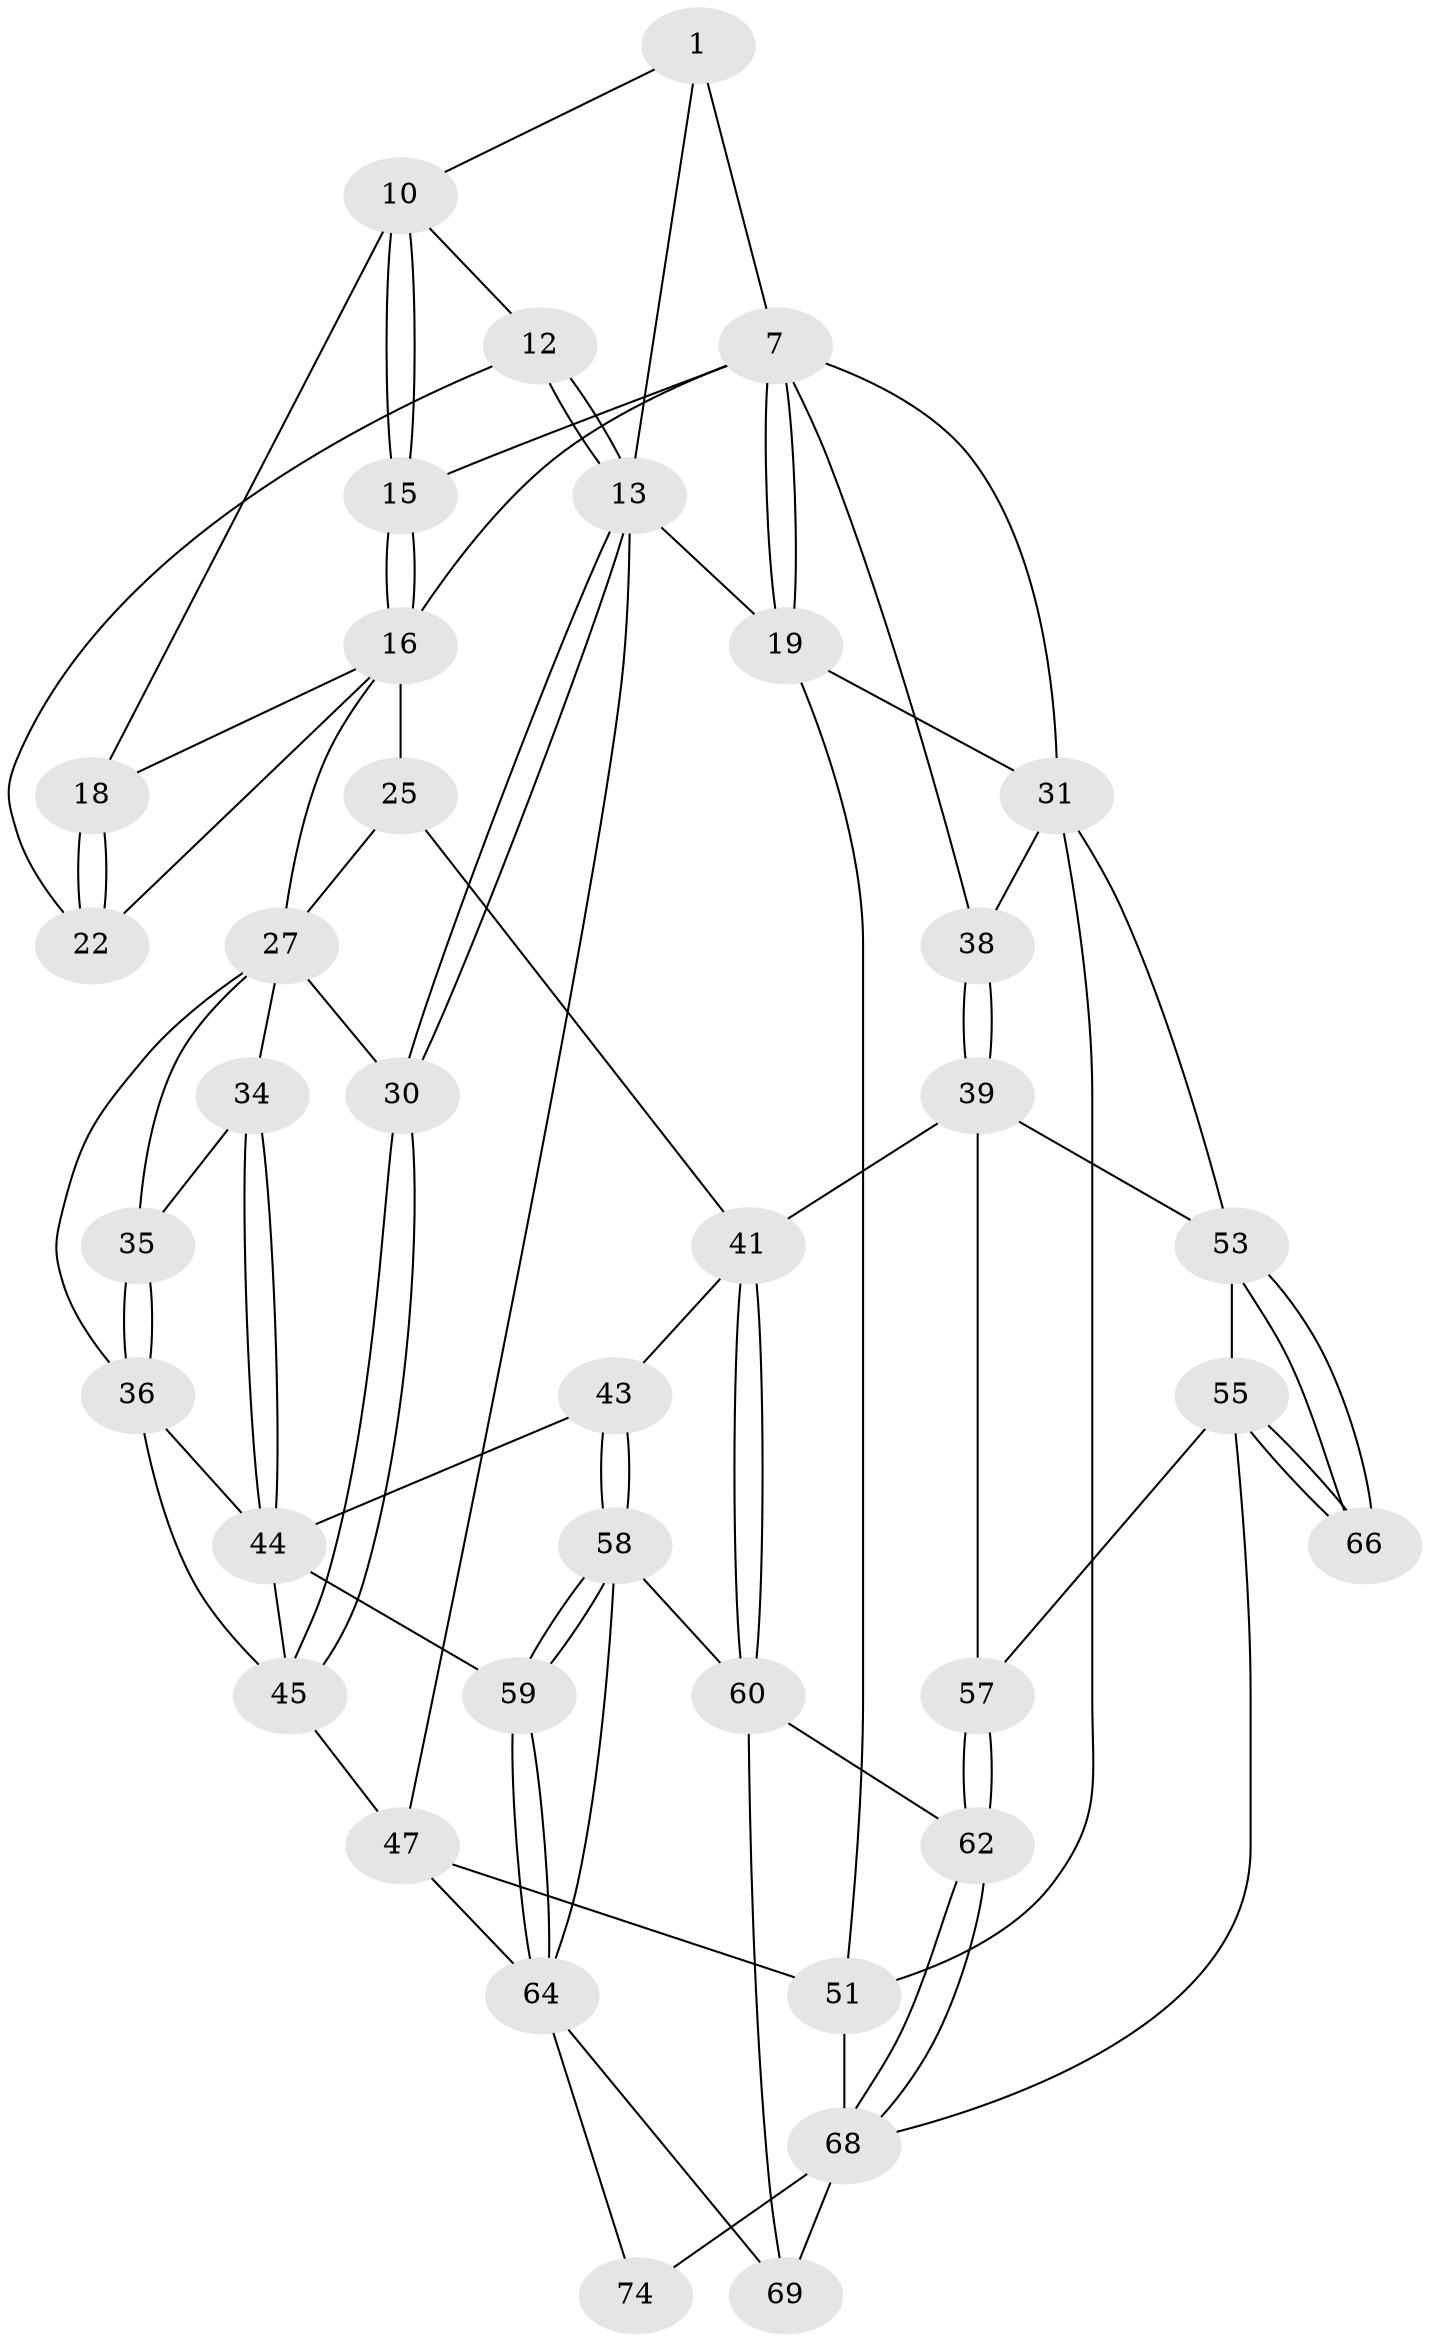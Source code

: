 // original degree distribution, {3: 0.02702702702702703, 4: 0.20270270270270271, 5: 0.5945945945945946, 6: 0.17567567567567569}
// Generated by graph-tools (version 1.1) at 2025/17/03/09/25 04:17:18]
// undirected, 37 vertices, 88 edges
graph export_dot {
graph [start="1"]
  node [color=gray90,style=filled];
  1 [pos="+0.4913276329592693+0.014261167644399178",super="+2+5"];
  7 [pos="+0.9785110207256852+0",super="+8"];
  10 [pos="+0.3896519384844148+0.09695476593531313",super="+11"];
  12 [pos="+0.02190305661732493+0"];
  13 [pos="+0+0",super="+14"];
  15 [pos="+0.43474890205628136+0.19490242125055196"];
  16 [pos="+0.43366856428067063+0.21402438465357068",super="+21+17"];
  18 [pos="+0.31653034178228445+0.19129298287733176"];
  19 [pos="+1+0"];
  22 [pos="+0.2744240222919229+0.1960427775335806"];
  25 [pos="+0.5244852879229662+0.3160162190145604",super="+26"];
  27 [pos="+0.20034870911512687+0.32534377464665226",super="+28+33"];
  30 [pos="+0+0"];
  31 [pos="+1+0.10478505199116275",super="+50"];
  34 [pos="+0.32049463310252785+0.4259115094040496"];
  35 [pos="+0.21917011821608956+0.4558260853855002"];
  36 [pos="+0.16017019289833506+0.5042082016714456",super="+37"];
  38 [pos="+0.8944950772037057+0.4807608437315086"];
  39 [pos="+0.872670088495726+0.5030332292051983",super="+40"];
  41 [pos="+0.549528696602933+0.5871436577055271",super="+42"];
  43 [pos="+0.45285928990534835+0.5994019541414385"];
  44 [pos="+0.42492557666398717+0.5960320816227931",super="+48"];
  45 [pos="+0+0.44401828017474676",super="+46"];
  47 [pos="+0+1"];
  51 [pos="+1+1"];
  53 [pos="+1+0.9091454893486428",super="+54"];
  55 [pos="+0.8547002990982805+0.7178961245535915",super="+56"];
  57 [pos="+0.685996134406023+0.7433054343157989"];
  58 [pos="+0.42147356898679694+0.8218755572205574",super="+61"];
  59 [pos="+0.3075954629342508+0.8572486203938167"];
  60 [pos="+0.5515456235420615+0.6782337616422042",super="+63"];
  62 [pos="+0.6777673036879033+0.8202015004967843"];
  64 [pos="+0.20728874196755429+1",super="+70+65"];
  66 [pos="+0.8275347360584093+0.854707175206968"];
  68 [pos="+0.7234976314212709+0.8910857785836469",super="+71"];
  69 [pos="+0.5299464536307951+0.9028908499640748"];
  74 [pos="+0.6069814144136503+1"];
  1 -- 7 [weight=2];
  1 -- 13;
  1 -- 10;
  7 -- 19;
  7 -- 19;
  7 -- 16;
  7 -- 38;
  7 -- 31;
  7 -- 15;
  10 -- 15;
  10 -- 15;
  10 -- 18;
  10 -- 12;
  12 -- 13;
  12 -- 13;
  12 -- 22;
  13 -- 30;
  13 -- 30;
  13 -- 19;
  13 -- 47;
  15 -- 16;
  15 -- 16;
  16 -- 25 [weight=2];
  16 -- 18;
  16 -- 22;
  16 -- 27;
  18 -- 22;
  18 -- 22;
  19 -- 31;
  19 -- 51;
  25 -- 41;
  25 -- 27;
  27 -- 35;
  27 -- 36;
  27 -- 30;
  27 -- 34;
  30 -- 45;
  30 -- 45;
  31 -- 51;
  31 -- 53;
  31 -- 38;
  34 -- 35;
  34 -- 44;
  34 -- 44;
  35 -- 36;
  35 -- 36;
  36 -- 45;
  36 -- 44;
  38 -- 39;
  38 -- 39;
  39 -- 41;
  39 -- 57;
  39 -- 53;
  41 -- 60;
  41 -- 60;
  41 -- 43;
  43 -- 44;
  43 -- 58;
  43 -- 58;
  44 -- 59;
  44 -- 45;
  45 -- 47;
  47 -- 51;
  47 -- 64;
  51 -- 68;
  53 -- 66;
  53 -- 66;
  53 -- 55;
  55 -- 66 [weight=2];
  55 -- 66;
  55 -- 57;
  55 -- 68;
  57 -- 62;
  57 -- 62;
  58 -- 59;
  58 -- 59;
  58 -- 60;
  58 -- 64;
  59 -- 64;
  59 -- 64;
  60 -- 69;
  60 -- 62;
  62 -- 68;
  62 -- 68;
  64 -- 69;
  64 -- 74;
  68 -- 74 [weight=2];
  68 -- 69;
}
